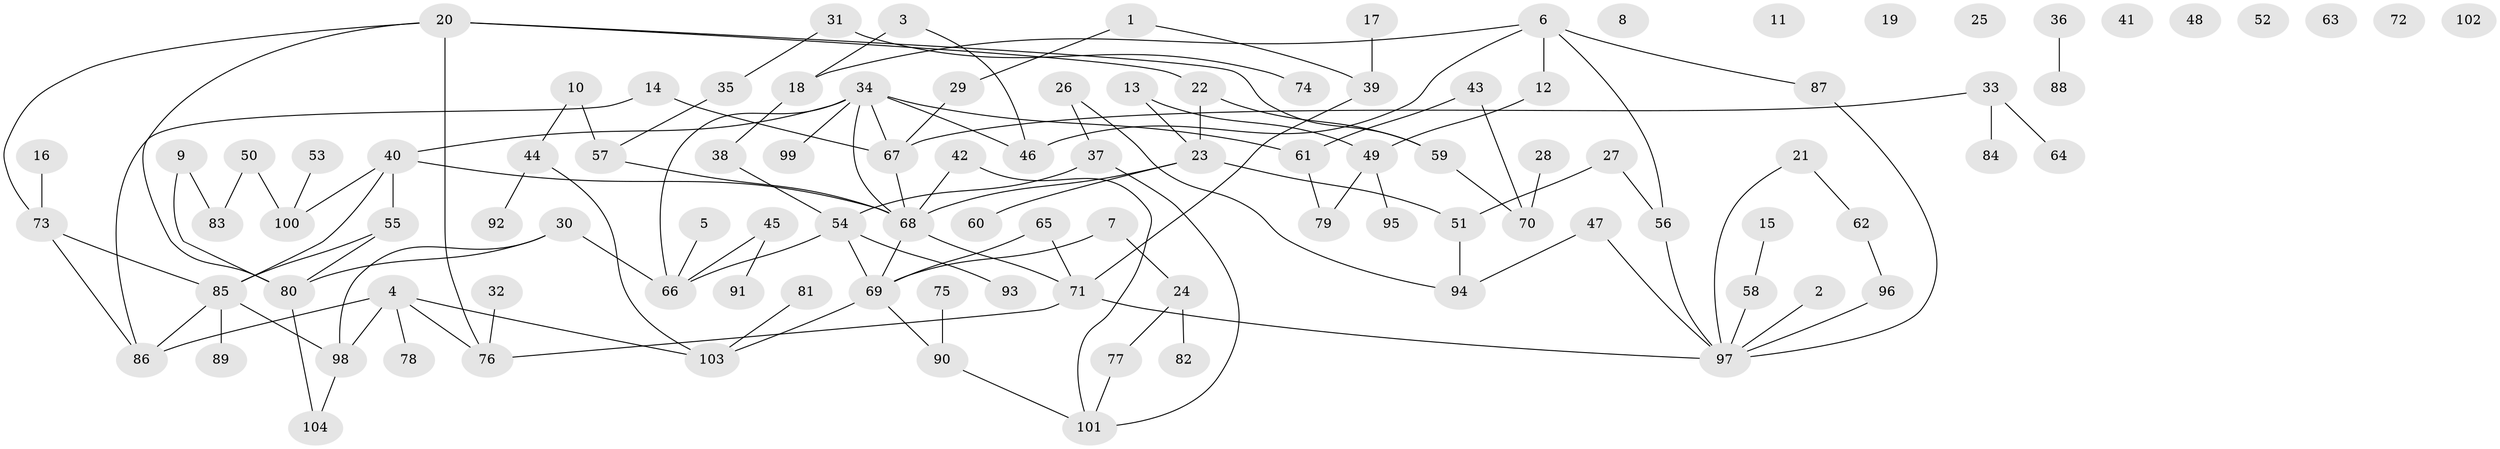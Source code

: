 // coarse degree distribution, {2: 0.22857142857142856, 1: 0.24285714285714285, 3: 0.12857142857142856, 7: 0.014285714285714285, 4: 0.12857142857142856, 5: 0.04285714285714286, 0: 0.14285714285714285, 11: 0.014285714285714285, 6: 0.04285714285714286, 9: 0.014285714285714285}
// Generated by graph-tools (version 1.1) at 2025/41/03/06/25 10:41:24]
// undirected, 104 vertices, 126 edges
graph export_dot {
graph [start="1"]
  node [color=gray90,style=filled];
  1;
  2;
  3;
  4;
  5;
  6;
  7;
  8;
  9;
  10;
  11;
  12;
  13;
  14;
  15;
  16;
  17;
  18;
  19;
  20;
  21;
  22;
  23;
  24;
  25;
  26;
  27;
  28;
  29;
  30;
  31;
  32;
  33;
  34;
  35;
  36;
  37;
  38;
  39;
  40;
  41;
  42;
  43;
  44;
  45;
  46;
  47;
  48;
  49;
  50;
  51;
  52;
  53;
  54;
  55;
  56;
  57;
  58;
  59;
  60;
  61;
  62;
  63;
  64;
  65;
  66;
  67;
  68;
  69;
  70;
  71;
  72;
  73;
  74;
  75;
  76;
  77;
  78;
  79;
  80;
  81;
  82;
  83;
  84;
  85;
  86;
  87;
  88;
  89;
  90;
  91;
  92;
  93;
  94;
  95;
  96;
  97;
  98;
  99;
  100;
  101;
  102;
  103;
  104;
  1 -- 29;
  1 -- 39;
  2 -- 97;
  3 -- 18;
  3 -- 46;
  4 -- 76;
  4 -- 78;
  4 -- 86;
  4 -- 98;
  4 -- 103;
  5 -- 66;
  6 -- 12;
  6 -- 18;
  6 -- 46;
  6 -- 56;
  6 -- 87;
  7 -- 24;
  7 -- 69;
  9 -- 80;
  9 -- 83;
  10 -- 44;
  10 -- 57;
  12 -- 49;
  13 -- 23;
  13 -- 49;
  14 -- 67;
  14 -- 86;
  15 -- 58;
  16 -- 73;
  17 -- 39;
  18 -- 38;
  20 -- 22;
  20 -- 59;
  20 -- 73;
  20 -- 76;
  20 -- 80;
  21 -- 62;
  21 -- 97;
  22 -- 23;
  22 -- 59;
  23 -- 51;
  23 -- 60;
  23 -- 68;
  24 -- 77;
  24 -- 82;
  26 -- 37;
  26 -- 94;
  27 -- 51;
  27 -- 56;
  28 -- 70;
  29 -- 67;
  30 -- 66;
  30 -- 80;
  30 -- 98;
  31 -- 35;
  31 -- 74;
  32 -- 76;
  33 -- 64;
  33 -- 67;
  33 -- 84;
  34 -- 40;
  34 -- 46;
  34 -- 61;
  34 -- 66;
  34 -- 67;
  34 -- 68;
  34 -- 99;
  35 -- 57;
  36 -- 88;
  37 -- 54;
  37 -- 101;
  38 -- 54;
  39 -- 71;
  40 -- 55;
  40 -- 68;
  40 -- 85;
  40 -- 100;
  42 -- 68;
  42 -- 101;
  43 -- 61;
  43 -- 70;
  44 -- 92;
  44 -- 103;
  45 -- 66;
  45 -- 91;
  47 -- 94;
  47 -- 97;
  49 -- 79;
  49 -- 95;
  50 -- 83;
  50 -- 100;
  51 -- 94;
  53 -- 100;
  54 -- 66;
  54 -- 69;
  54 -- 93;
  55 -- 80;
  55 -- 85;
  56 -- 97;
  57 -- 68;
  58 -- 97;
  59 -- 70;
  61 -- 79;
  62 -- 96;
  65 -- 69;
  65 -- 71;
  67 -- 68;
  68 -- 69;
  68 -- 71;
  69 -- 90;
  69 -- 103;
  71 -- 76;
  71 -- 97;
  73 -- 85;
  73 -- 86;
  75 -- 90;
  77 -- 101;
  80 -- 104;
  81 -- 103;
  85 -- 86;
  85 -- 89;
  85 -- 98;
  87 -- 97;
  90 -- 101;
  96 -- 97;
  98 -- 104;
}

